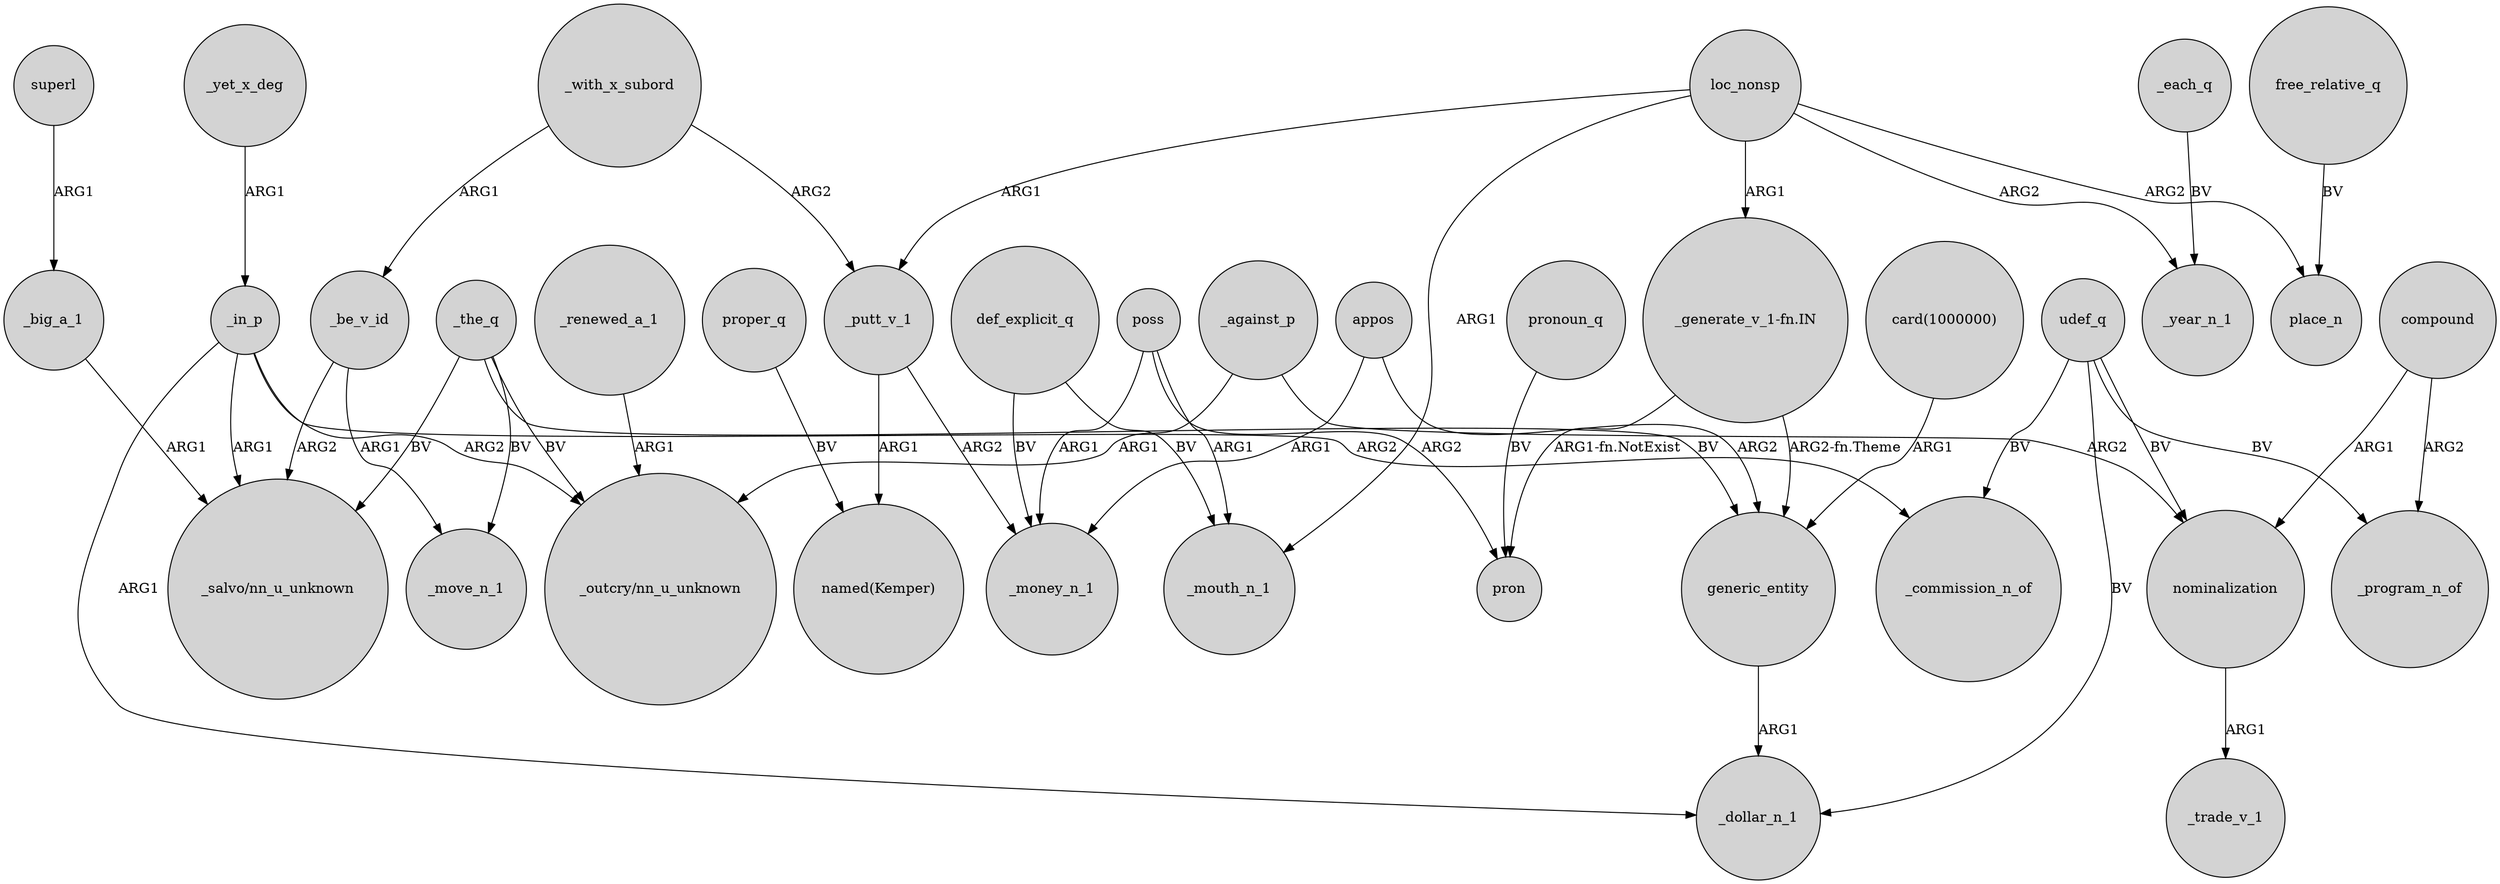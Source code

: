 digraph {
	node [shape=circle style=filled]
	"card(1000000)" -> generic_entity [label=ARG1]
	proper_q -> "named(Kemper)" [label=BV]
	_the_q -> generic_entity [label=BV]
	_be_v_id -> _move_n_1 [label=ARG1]
	compound -> _program_n_of [label=ARG2]
	_with_x_subord -> _putt_v_1 [label=ARG2]
	poss -> pron [label=ARG2]
	appos -> _money_n_1 [label=ARG1]
	_against_p -> nominalization [label=ARG2]
	_renewed_a_1 -> "_outcry/nn_u_unknown" [label=ARG1]
	"_generate_v_1-fn.IN" -> pron [label="ARG1-fn.NotExist"]
	_big_a_1 -> "_salvo/nn_u_unknown" [label=ARG1]
	_in_p -> _commission_n_of [label=ARG2]
	_against_p -> "_outcry/nn_u_unknown" [label=ARG1]
	_in_p -> "_salvo/nn_u_unknown" [label=ARG1]
	udef_q -> _program_n_of [label=BV]
	appos -> generic_entity [label=ARG2]
	nominalization -> _trade_v_1 [label=ARG1]
	loc_nonsp -> "_generate_v_1-fn.IN" [label=ARG1]
	_the_q -> _move_n_1 [label=BV]
	_putt_v_1 -> "named(Kemper)" [label=ARG1]
	pronoun_q -> pron [label=BV]
	_yet_x_deg -> _in_p [label=ARG1]
	generic_entity -> _dollar_n_1 [label=ARG1]
	"_generate_v_1-fn.IN" -> generic_entity [label="ARG2-fn.Theme"]
	loc_nonsp -> _mouth_n_1 [label=ARG1]
	poss -> _money_n_1 [label=ARG1]
	loc_nonsp -> _year_n_1 [label=ARG2]
	udef_q -> nominalization [label=BV]
	_the_q -> "_salvo/nn_u_unknown" [label=BV]
	_be_v_id -> "_salvo/nn_u_unknown" [label=ARG2]
	udef_q -> _commission_n_of [label=BV]
	_with_x_subord -> _be_v_id [label=ARG1]
	_putt_v_1 -> _money_n_1 [label=ARG2]
	def_explicit_q -> _mouth_n_1 [label=BV]
	loc_nonsp -> place_n [label=ARG2]
	_in_p -> "_outcry/nn_u_unknown" [label=ARG2]
	_in_p -> _dollar_n_1 [label=ARG1]
	_each_q -> _year_n_1 [label=BV]
	loc_nonsp -> _putt_v_1 [label=ARG1]
	poss -> _mouth_n_1 [label=ARG1]
	_the_q -> "_outcry/nn_u_unknown" [label=BV]
	free_relative_q -> place_n [label=BV]
	superl -> _big_a_1 [label=ARG1]
	compound -> nominalization [label=ARG1]
	udef_q -> _dollar_n_1 [label=BV]
	def_explicit_q -> _money_n_1 [label=BV]
}
